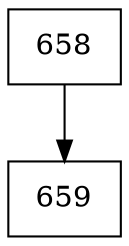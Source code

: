 digraph G {
  node [shape=record];
  node0 [label="{658}"];
  node0 -> node1;
  node1 [label="{659}"];
}
